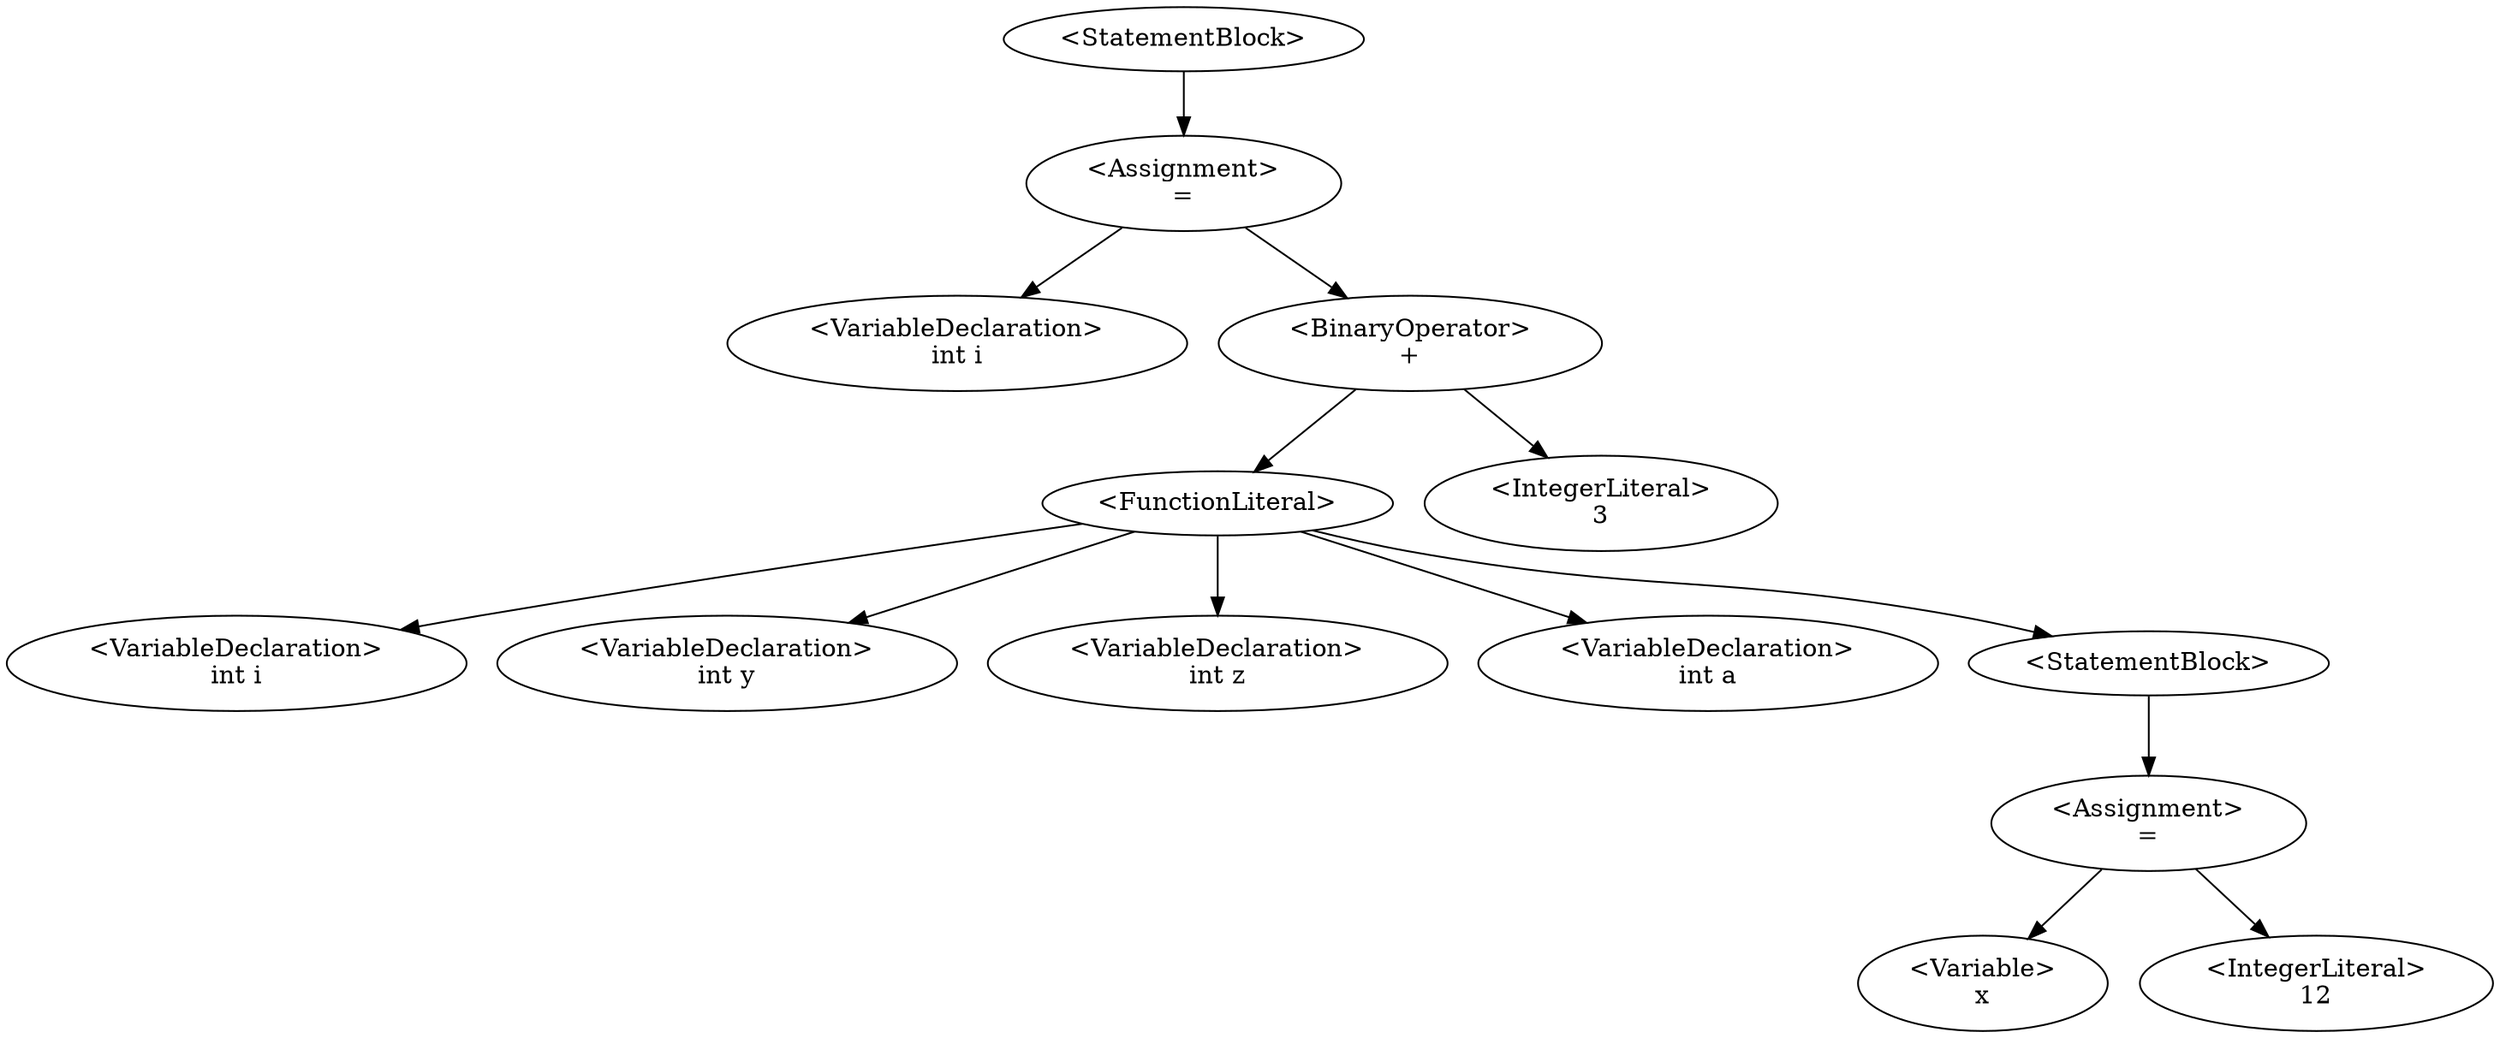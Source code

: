 digraph G {
0 [label="<StatementBlock>"];0->2;
2 [label="<Assignment>\n="];2->1;2->15;
1 [label="<VariableDeclaration>\nint i"];
15 [label="<BinaryOperator>\n+"];15->10;15->16;
10 [label="<FunctionLiteral>"];10->3;10->5;10->7;10->9;10->11;
3 [label="<VariableDeclaration>\nint i"];
5 [label="<VariableDeclaration>\nint y"];
7 [label="<VariableDeclaration>\nint z"];
9 [label="<VariableDeclaration>\nint a"];
11 [label="<StatementBlock>"];11->13;
13 [label="<Assignment>\n="];13->12;13->14;
12 [label="<Variable>\nx"];
14 [label="<IntegerLiteral>\n12"];
16 [label="<IntegerLiteral>\n3"];
}